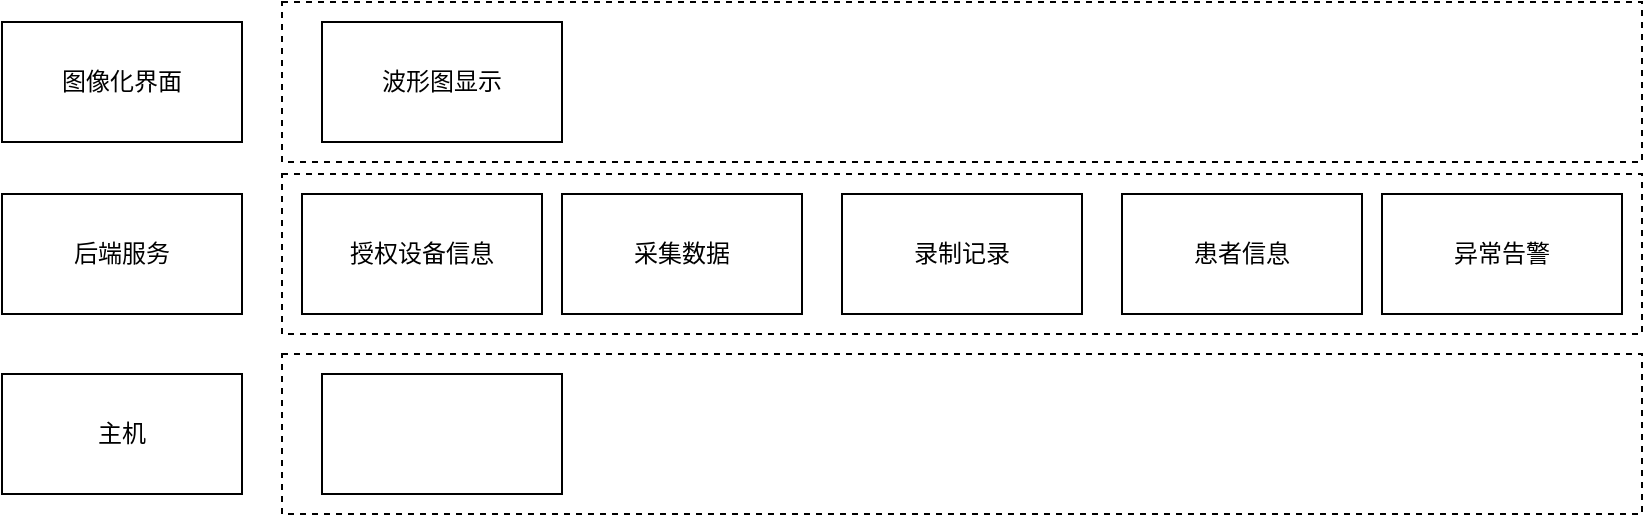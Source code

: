 <mxfile version="21.6.6" type="github">
  <diagram name="第 1 页" id="TnU5XRjDn2oDrnmm7cKx">
    <mxGraphModel dx="2074" dy="1078" grid="1" gridSize="10" guides="1" tooltips="1" connect="1" arrows="1" fold="1" page="1" pageScale="1" pageWidth="827" pageHeight="1169" math="0" shadow="0">
      <root>
        <mxCell id="0" />
        <mxCell id="1" parent="0" />
        <mxCell id="SMaw-7qcyWKr8AtoimVd-11" value="" style="rounded=0;whiteSpace=wrap;html=1;dashed=1;" vertex="1" parent="1">
          <mxGeometry x="240" y="326" width="680" height="80" as="geometry" />
        </mxCell>
        <mxCell id="SMaw-7qcyWKr8AtoimVd-4" value="" style="rounded=0;whiteSpace=wrap;html=1;dashed=1;" vertex="1" parent="1">
          <mxGeometry x="240" y="240" width="680" height="80" as="geometry" />
        </mxCell>
        <mxCell id="SMaw-7qcyWKr8AtoimVd-1" value="图像化界面" style="rounded=0;whiteSpace=wrap;html=1;" vertex="1" parent="1">
          <mxGeometry x="100" y="250" width="120" height="60" as="geometry" />
        </mxCell>
        <mxCell id="SMaw-7qcyWKr8AtoimVd-2" value="后端服务" style="rounded=0;whiteSpace=wrap;html=1;" vertex="1" parent="1">
          <mxGeometry x="100" y="336" width="120" height="60" as="geometry" />
        </mxCell>
        <mxCell id="SMaw-7qcyWKr8AtoimVd-3" value="主机" style="rounded=0;whiteSpace=wrap;html=1;" vertex="1" parent="1">
          <mxGeometry x="100" y="426" width="120" height="60" as="geometry" />
        </mxCell>
        <mxCell id="SMaw-7qcyWKr8AtoimVd-5" value="授权设备信息" style="rounded=0;whiteSpace=wrap;html=1;" vertex="1" parent="1">
          <mxGeometry x="250" y="336" width="120" height="60" as="geometry" />
        </mxCell>
        <mxCell id="SMaw-7qcyWKr8AtoimVd-6" value="采集数据" style="rounded=0;whiteSpace=wrap;html=1;" vertex="1" parent="1">
          <mxGeometry x="380" y="336" width="120" height="60" as="geometry" />
        </mxCell>
        <mxCell id="SMaw-7qcyWKr8AtoimVd-7" value="录制记录" style="rounded=0;whiteSpace=wrap;html=1;" vertex="1" parent="1">
          <mxGeometry x="520" y="336" width="120" height="60" as="geometry" />
        </mxCell>
        <mxCell id="SMaw-7qcyWKr8AtoimVd-8" value="患者信息" style="rounded=0;whiteSpace=wrap;html=1;" vertex="1" parent="1">
          <mxGeometry x="660" y="336" width="120" height="60" as="geometry" />
        </mxCell>
        <mxCell id="SMaw-7qcyWKr8AtoimVd-9" value="异常告警" style="rounded=0;whiteSpace=wrap;html=1;" vertex="1" parent="1">
          <mxGeometry x="790" y="336" width="120" height="60" as="geometry" />
        </mxCell>
        <mxCell id="SMaw-7qcyWKr8AtoimVd-10" value="波形图显示" style="rounded=0;whiteSpace=wrap;html=1;" vertex="1" parent="1">
          <mxGeometry x="260" y="250" width="120" height="60" as="geometry" />
        </mxCell>
        <mxCell id="SMaw-7qcyWKr8AtoimVd-12" value="" style="rounded=0;whiteSpace=wrap;html=1;dashed=1;" vertex="1" parent="1">
          <mxGeometry x="240" y="416" width="680" height="80" as="geometry" />
        </mxCell>
        <mxCell id="SMaw-7qcyWKr8AtoimVd-13" value="" style="rounded=0;whiteSpace=wrap;html=1;" vertex="1" parent="1">
          <mxGeometry x="260" y="426" width="120" height="60" as="geometry" />
        </mxCell>
      </root>
    </mxGraphModel>
  </diagram>
</mxfile>
